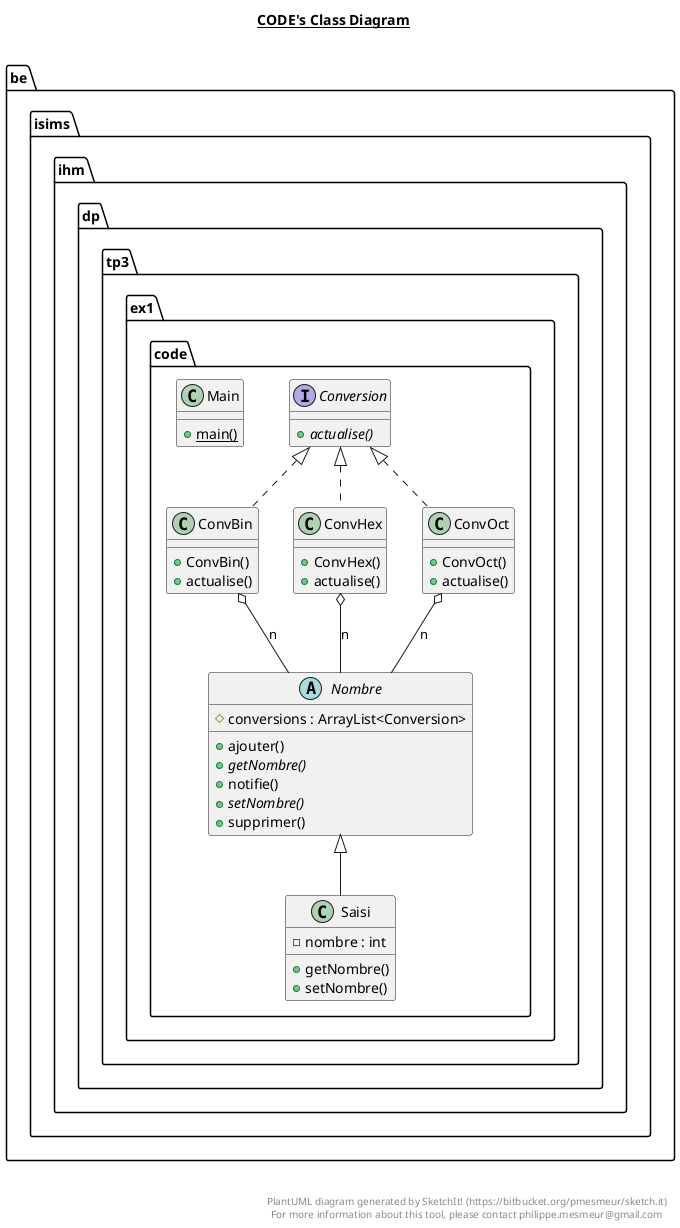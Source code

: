 @startuml

title __CODE's Class Diagram__\n

  namespace be.isims.ihm.dp.tp3.ex1.code {
    class be.isims.ihm.dp.tp3.ex1.code.ConvBin {
        + ConvBin()
        + actualise()
    }
  }
  

  namespace be.isims.ihm.dp.tp3.ex1.code {
    class be.isims.ihm.dp.tp3.ex1.code.ConvHex {
        + ConvHex()
        + actualise()
    }
  }
  

  namespace be.isims.ihm.dp.tp3.ex1.code {
    class be.isims.ihm.dp.tp3.ex1.code.ConvOct {
        + ConvOct()
        + actualise()
    }
  }
  

  namespace be.isims.ihm.dp.tp3.ex1.code {
    interface be.isims.ihm.dp.tp3.ex1.code.Conversion {
        {abstract} + actualise()
    }
  }
  

  namespace be.isims.ihm.dp.tp3.ex1.code {
    class be.isims.ihm.dp.tp3.ex1.code.Main {
        {static} + main()
    }
  }
  

  namespace be.isims.ihm.dp.tp3.ex1.code {
    abstract class be.isims.ihm.dp.tp3.ex1.code.Nombre {
        # conversions : ArrayList<Conversion>
        + ajouter()
        {abstract} + getNombre()
        + notifie()
        {abstract} + setNombre()
        + supprimer()
    }
  }
  

  namespace be.isims.ihm.dp.tp3.ex1.code {
    class be.isims.ihm.dp.tp3.ex1.code.Saisi {
        - nombre : int
        + getNombre()
        + setNombre()
    }
  }
  

  be.isims.ihm.dp.tp3.ex1.code.ConvBin .up.|> be.isims.ihm.dp.tp3.ex1.code.Conversion
  be.isims.ihm.dp.tp3.ex1.code.ConvBin o-- be.isims.ihm.dp.tp3.ex1.code.Nombre : n
  be.isims.ihm.dp.tp3.ex1.code.ConvHex .up.|> be.isims.ihm.dp.tp3.ex1.code.Conversion
  be.isims.ihm.dp.tp3.ex1.code.ConvHex o-- be.isims.ihm.dp.tp3.ex1.code.Nombre : n
  be.isims.ihm.dp.tp3.ex1.code.ConvOct .up.|> be.isims.ihm.dp.tp3.ex1.code.Conversion
  be.isims.ihm.dp.tp3.ex1.code.ConvOct o-- be.isims.ihm.dp.tp3.ex1.code.Nombre : n
  be.isims.ihm.dp.tp3.ex1.code.Saisi -up-|> be.isims.ihm.dp.tp3.ex1.code.Nombre


right footer


PlantUML diagram generated by SketchIt! (https://bitbucket.org/pmesmeur/sketch.it)
For more information about this tool, please contact philippe.mesmeur@gmail.com
endfooter

@enduml
